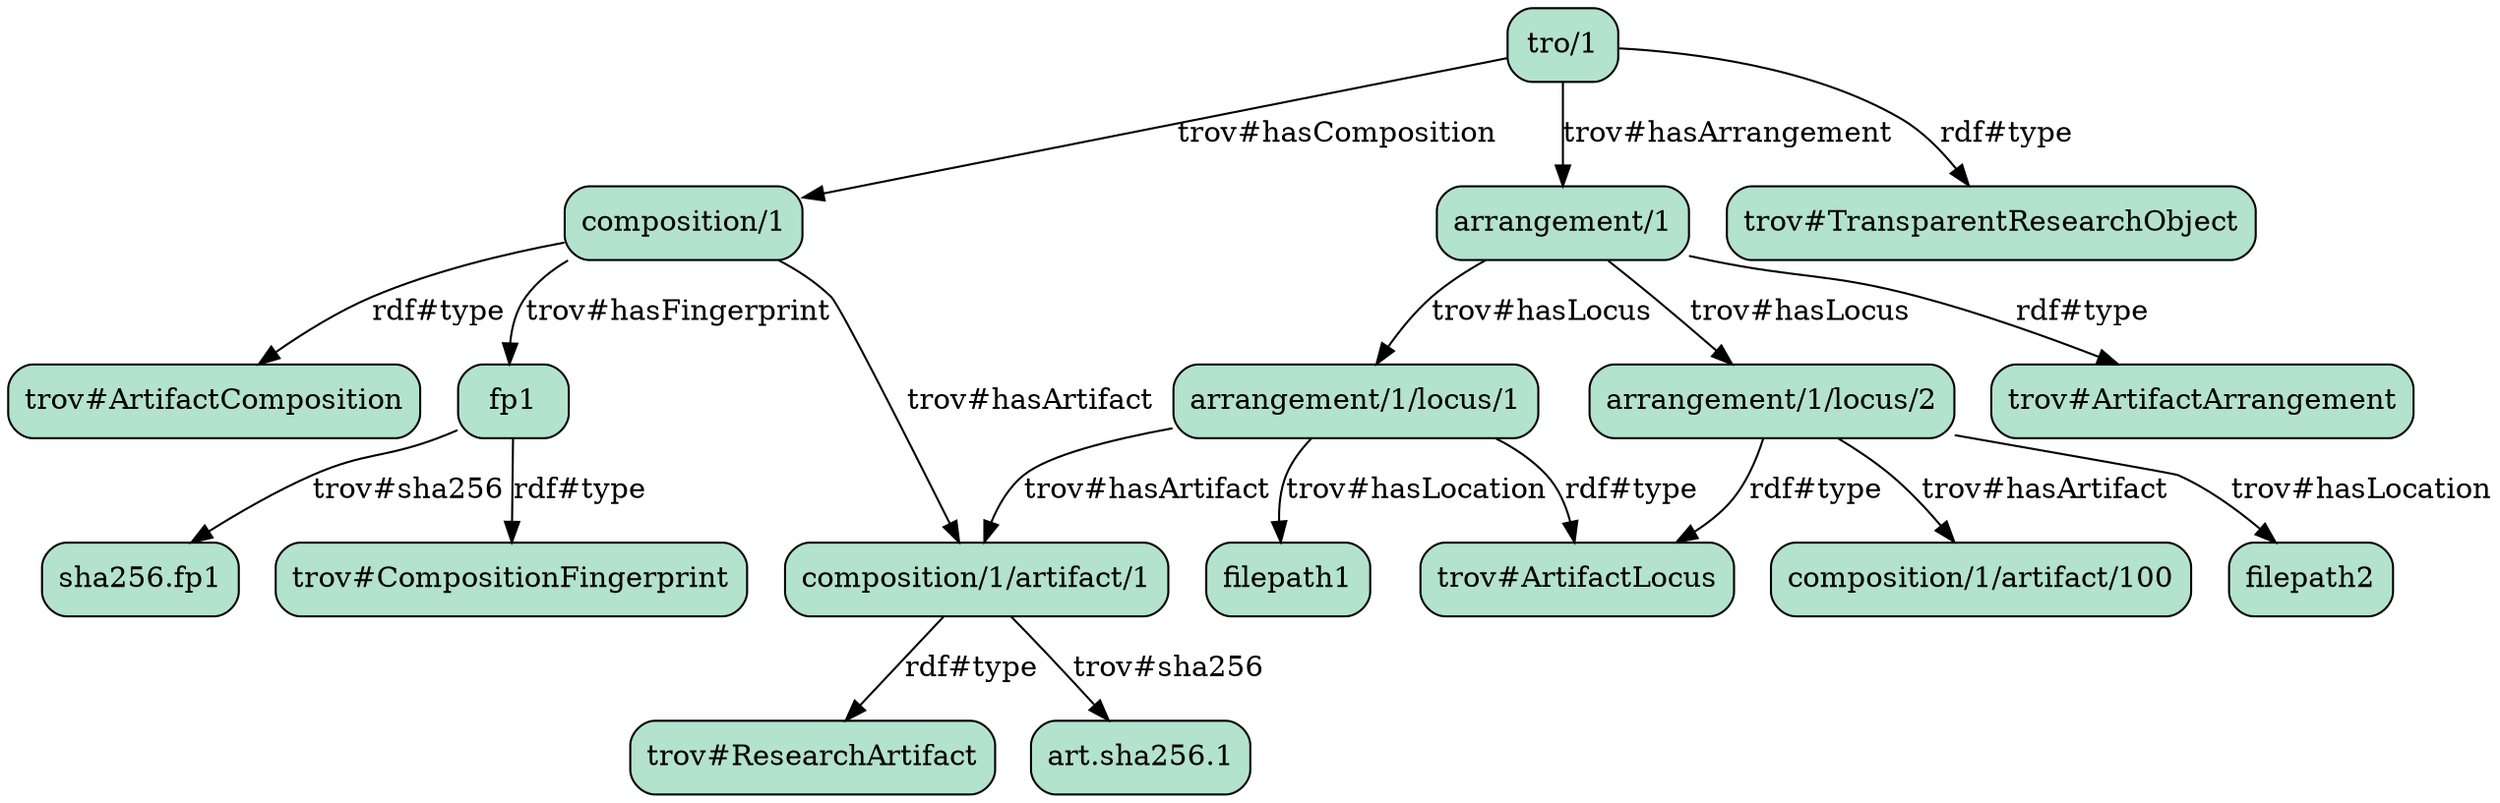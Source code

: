 strict digraph "" {
	graph [bb="0,0,1211.5,384"];
	node [label="\N"];
	"composition/1/artifact/1"	[fillcolor="#b3e2cd",
		height=0.5,
		pos="472.5,105",
		shape=box,
		style="filled, rounded",
		width=2.5972];
	"trov#ResearchArtifact"	[fillcolor="#b3e2cd",
		height=0.5,
		pos="392.5,18",
		shape=box,
		style="filled, rounded",
		width=2.4722];
	"composition/1/artifact/1" -> "trov#ResearchArtifact"	[label="rdf#type",
		lp="470,61.5",
		pos="e,408.67,36.175 456.31,86.799 444.6,74.356 428.61,57.364 415.56,43.504"];
	"art.sha256.1"	[fillcolor="#b3e2cd",
		height=0.5,
		pos="552.5,18",
		shape=box,
		style="filled, rounded",
		width=1.4861];
	"composition/1/artifact/1" -> "art.sha256.1"	[label="trov#sha256",
		lp="566.5,61.5",
		pos="e,536.86,36.231 489.19,87 494.74,81.309 500.91,74.91 506.5,69 514.16,60.9 522.43,51.967 529.82,43.919"];
	"arrangement/1/locus/2"	[fillcolor="#b3e2cd",
		height=0.5,
		pos="860.5,192",
		shape=box,
		style="filled, rounded",
		width=2.4722];
	"composition/1/artifact/100"	[fillcolor="#b3e2cd",
		height=0.5,
		pos="962.5,105",
		shape=box,
		style="filled, rounded",
		width=2.8472];
	"arrangement/1/locus/2" -> "composition/1/artifact/100"	[label="trov#hasArtifact",
		lp="994,148.5",
		pos="e,949.4,123.41 892.69,173.96 901.43,168.7 910.65,162.56 918.5,156 927.24,148.7 935.77,139.61 942.96,131.19"];
	filepath2	[fillcolor="#b3e2cd",
		height=0.5,
		pos="1123.5,105",
		shape=box,
		style="filled, rounded",
		width=1.1111];
	"arrangement/1/locus/2" -> filepath2	[label="trov#hasLocation",
		lp="1148,148.5",
		pos="e,1106.3,123.02 949.62,175.48 1001.6,166.4 1057.1,156.6 1058.5,156 1073,149.62 1087.1,139.37 1098.5,129.8"];
	"trov#ArtifactLocus"	[fillcolor="#b3e2cd",
		height=0.5,
		pos="765.5,105",
		shape=box,
		style="filled, rounded",
		width=2.125];
	"arrangement/1/locus/2" -> "trov#ArtifactLocus"	[label="rdf#type",
		lp="882,148.5",
		pos="e,813.9,123.18 856.29,173.98 852.95,163.4 847.34,150.13 838.5,141 833.84,136.18 828.38,131.95 822.58,128.24"];
	"tro/1"	[fillcolor="#b3e2cd",
		height=0.5,
		pos="758.5,366",
		shape=box,
		style="filled, rounded",
		width=0.75];
	"composition/1"	[fillcolor="#b3e2cd",
		height=0.5,
		pos="329.5,279",
		shape=box,
		style="filled, rounded",
		width=1.6111];
	"tro/1" -> "composition/1"	[label="trov#hasComposition",
		lp="648.5,322.5",
		pos="e,387.83,291.56 731.34,359.62 665.16,346.51 493.99,312.59 397.76,293.52"];
	"arrangement/1"	[fillcolor="#b3e2cd",
		height=0.5,
		pos="758.5,279",
		shape=box,
		style="filled, rounded",
		width=1.7083];
	"tro/1" -> "arrangement/1"	[label="trov#hasArrangement",
		lp="839,322.5",
		pos="e,758.5,297.18 758.5,347.8 758.5,336.16 758.5,320.55 758.5,307.24"];
	"trov#TransparentResearchObject"	[fillcolor="#b3e2cd",
		height=0.5,
		pos="967.5,279",
		shape=box,
		style="filled, rounded",
		width=3.5833];
	"tro/1" -> "trov#TransparentResearchObject"	[label="rdf#type",
		lp="975,322.5",
		pos="e,956.51,297.43 785.79,364.4 820.14,362.52 879.89,355.5 923.5,330 933.89,323.92 943.11,314.52 950.39,305.5"];
	"composition/1" -> "composition/1/artifact/1"	[label="trov#hasArtifact",
		lp="499,192",
		pos="e,463.95,123.2 375.76,260.97 385.01,256.13 394.13,250.18 401.5,243 405.88,238.73 440.11,170.9 459.39,132.32"];
	fp1	[fillcolor="#b3e2cd",
		height=0.5,
		pos="246.5,192",
		shape=box,
		style="filled, rounded",
		width=0.75];
	"composition/1" -> fp1	[label="trov#hasFingerprint",
		lp="327,235.5",
		pos="e,244.56,210.27 273.13,260.82 265.17,256.19 257.88,250.35 252.5,243 247.76,236.52 245.65,228.27 244.89,220.33"];
	"trov#ArtifactComposition"	[fillcolor="#b3e2cd",
		height=0.5,
		pos="100.5,192",
		shape=box,
		style="filled, rounded",
		width=2.7917];
	"composition/1" -> "trov#ArtifactComposition"	[label="rdf#type",
		lp="210,235.5",
		pos="e,122.24,210.08 271.35,269.54 242.39,264.1 207.29,255.63 177.5,243 161.13,236.06 144.4,225.67 130.74,216.16"];
	"arrangement/1" -> "arrangement/1/locus/2"	[label="trov#hasLocus",
		lp="874.5,235.5",
		pos="e,841.07,210.09 780.57,260.72 787.62,255.13 795.43,248.85 802.5,243 812.66,234.59 823.66,225.18 833.31,216.82"];
	"arrangement/1/locus/1"	[fillcolor="#b3e2cd",
		height=0.5,
		pos="657.5,192",
		shape=box,
		style="filled, rounded",
		width=2.4722];
	"arrangement/1" -> "arrangement/1/locus/1"	[label="trov#hasLocus",
		lp="748.5,235.5",
		pos="e,667.57,210.23 720.84,260.93 711.71,255.87 702.33,249.82 694.5,243 686.53,236.05 679.24,227.09 673.28,218.69"];
	"trov#ArtifactArrangement"	[fillcolor="#b3e2cd",
		height=0.5,
		pos="1070.5,192",
		shape=box,
		style="filled, rounded",
		width=2.8611];
	"arrangement/1" -> "trov#ArtifactArrangement"	[label="rdf#type",
		lp="1012,235.5",
		pos="e,1029.4,210.02 820.02,263.02 823.22,262.32 826.4,261.64 829.5,261 875.01,251.58 887.59,254.96 932.5,243 961.98,235.15 994.06,223.71 \
1019.9,213.75"];
	"trov#CompositionFingerprint"	[fillcolor="#b3e2cd",
		height=0.5,
		pos="245.5,105",
		shape=box,
		style="filled, rounded",
		width=3.1944];
	fp1 -> "trov#CompositionFingerprint"	[label="rdf#type",
		lp="279,148.5",
		pos="e,245.7,123.18 246.3,173.8 246.16,162.16 245.98,146.55 245.82,133.24"];
	"sha256.fp1"	[fillcolor="#b3e2cd",
		height=0.5,
		pos="64.5,105",
		shape=box,
		style="filled, rounded",
		width=1.3333];
	fp1 -> "sha256.fp1"	[label="trov#sha256",
		lp="195.5,148.5",
		pos="e,89.35,123.04 219.21,177.93 215.96,176.53 212.68,175.19 209.5,174 183.03,164.07 174.4,167.32 148.5,156 131.08,148.39 112.82,137.87 \
97.794,128.44"];
	"arrangement/1/locus/1" -> "composition/1/artifact/1"	[label="trov#hasArtifact",
		lp="556,148.5",
		pos="e,476.24,123.3 568.07,178.86 537.21,173.19 507.39,165.54 495.5,156 488.22,150.15 483.14,141.48 479.65,133"];
	"arrangement/1/locus/1" -> "trov#ArtifactLocus"	[label="rdf#type",
		lp="792,148.5",
		pos="e,764.17,123.2 725.62,173.94 734.87,169.31 743.55,163.44 750.5,156 756.33,149.76 759.9,141.34 762.08,133.19"];
	filepath1	[fillcolor="#b3e2cd",
		height=0.5,
		pos="624.5,105",
		shape=box,
		style="filled, rounded",
		width=1.1111];
	"arrangement/1/locus/1" -> filepath1	[label="trov#hasLocation",
		lp="687,148.5",
		pos="e,620.87,123.28 635.7,173.76 630.76,168.63 626.18,162.59 623.5,156 620.66,149 619.87,140.98 620.05,133.45"];
}
